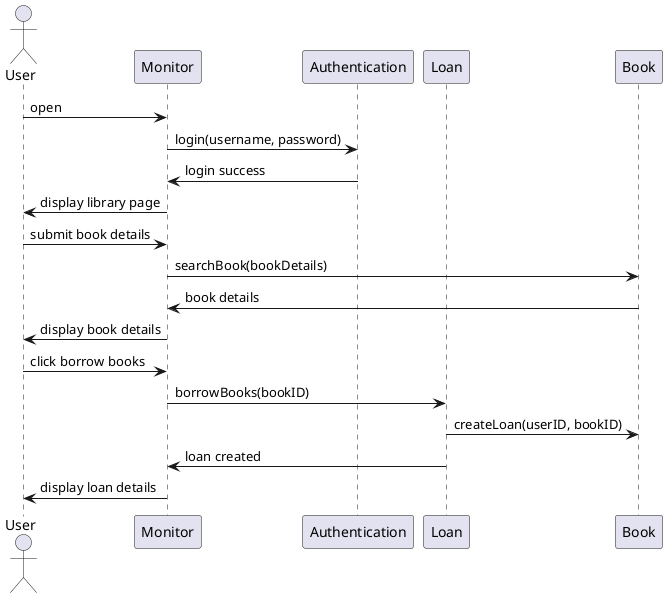 @startuml
actor User
participant Monitor
participant Authentication
participant Loan
participant Book

User -> Monitor: open
Monitor -> Authentication: login(username, password)
Authentication -> Monitor: login success
Monitor -> User: display library page

User -> Monitor: submit book details
Monitor -> Book: searchBook(bookDetails)
Book -> Monitor: book details
Monitor -> User: display book details

User -> Monitor: click borrow books
Monitor -> Loan: borrowBooks(bookID)
Loan -> Book: createLoan(userID, bookID)
Loan -> Monitor: loan created
Monitor -> User: display loan details
@enduml
